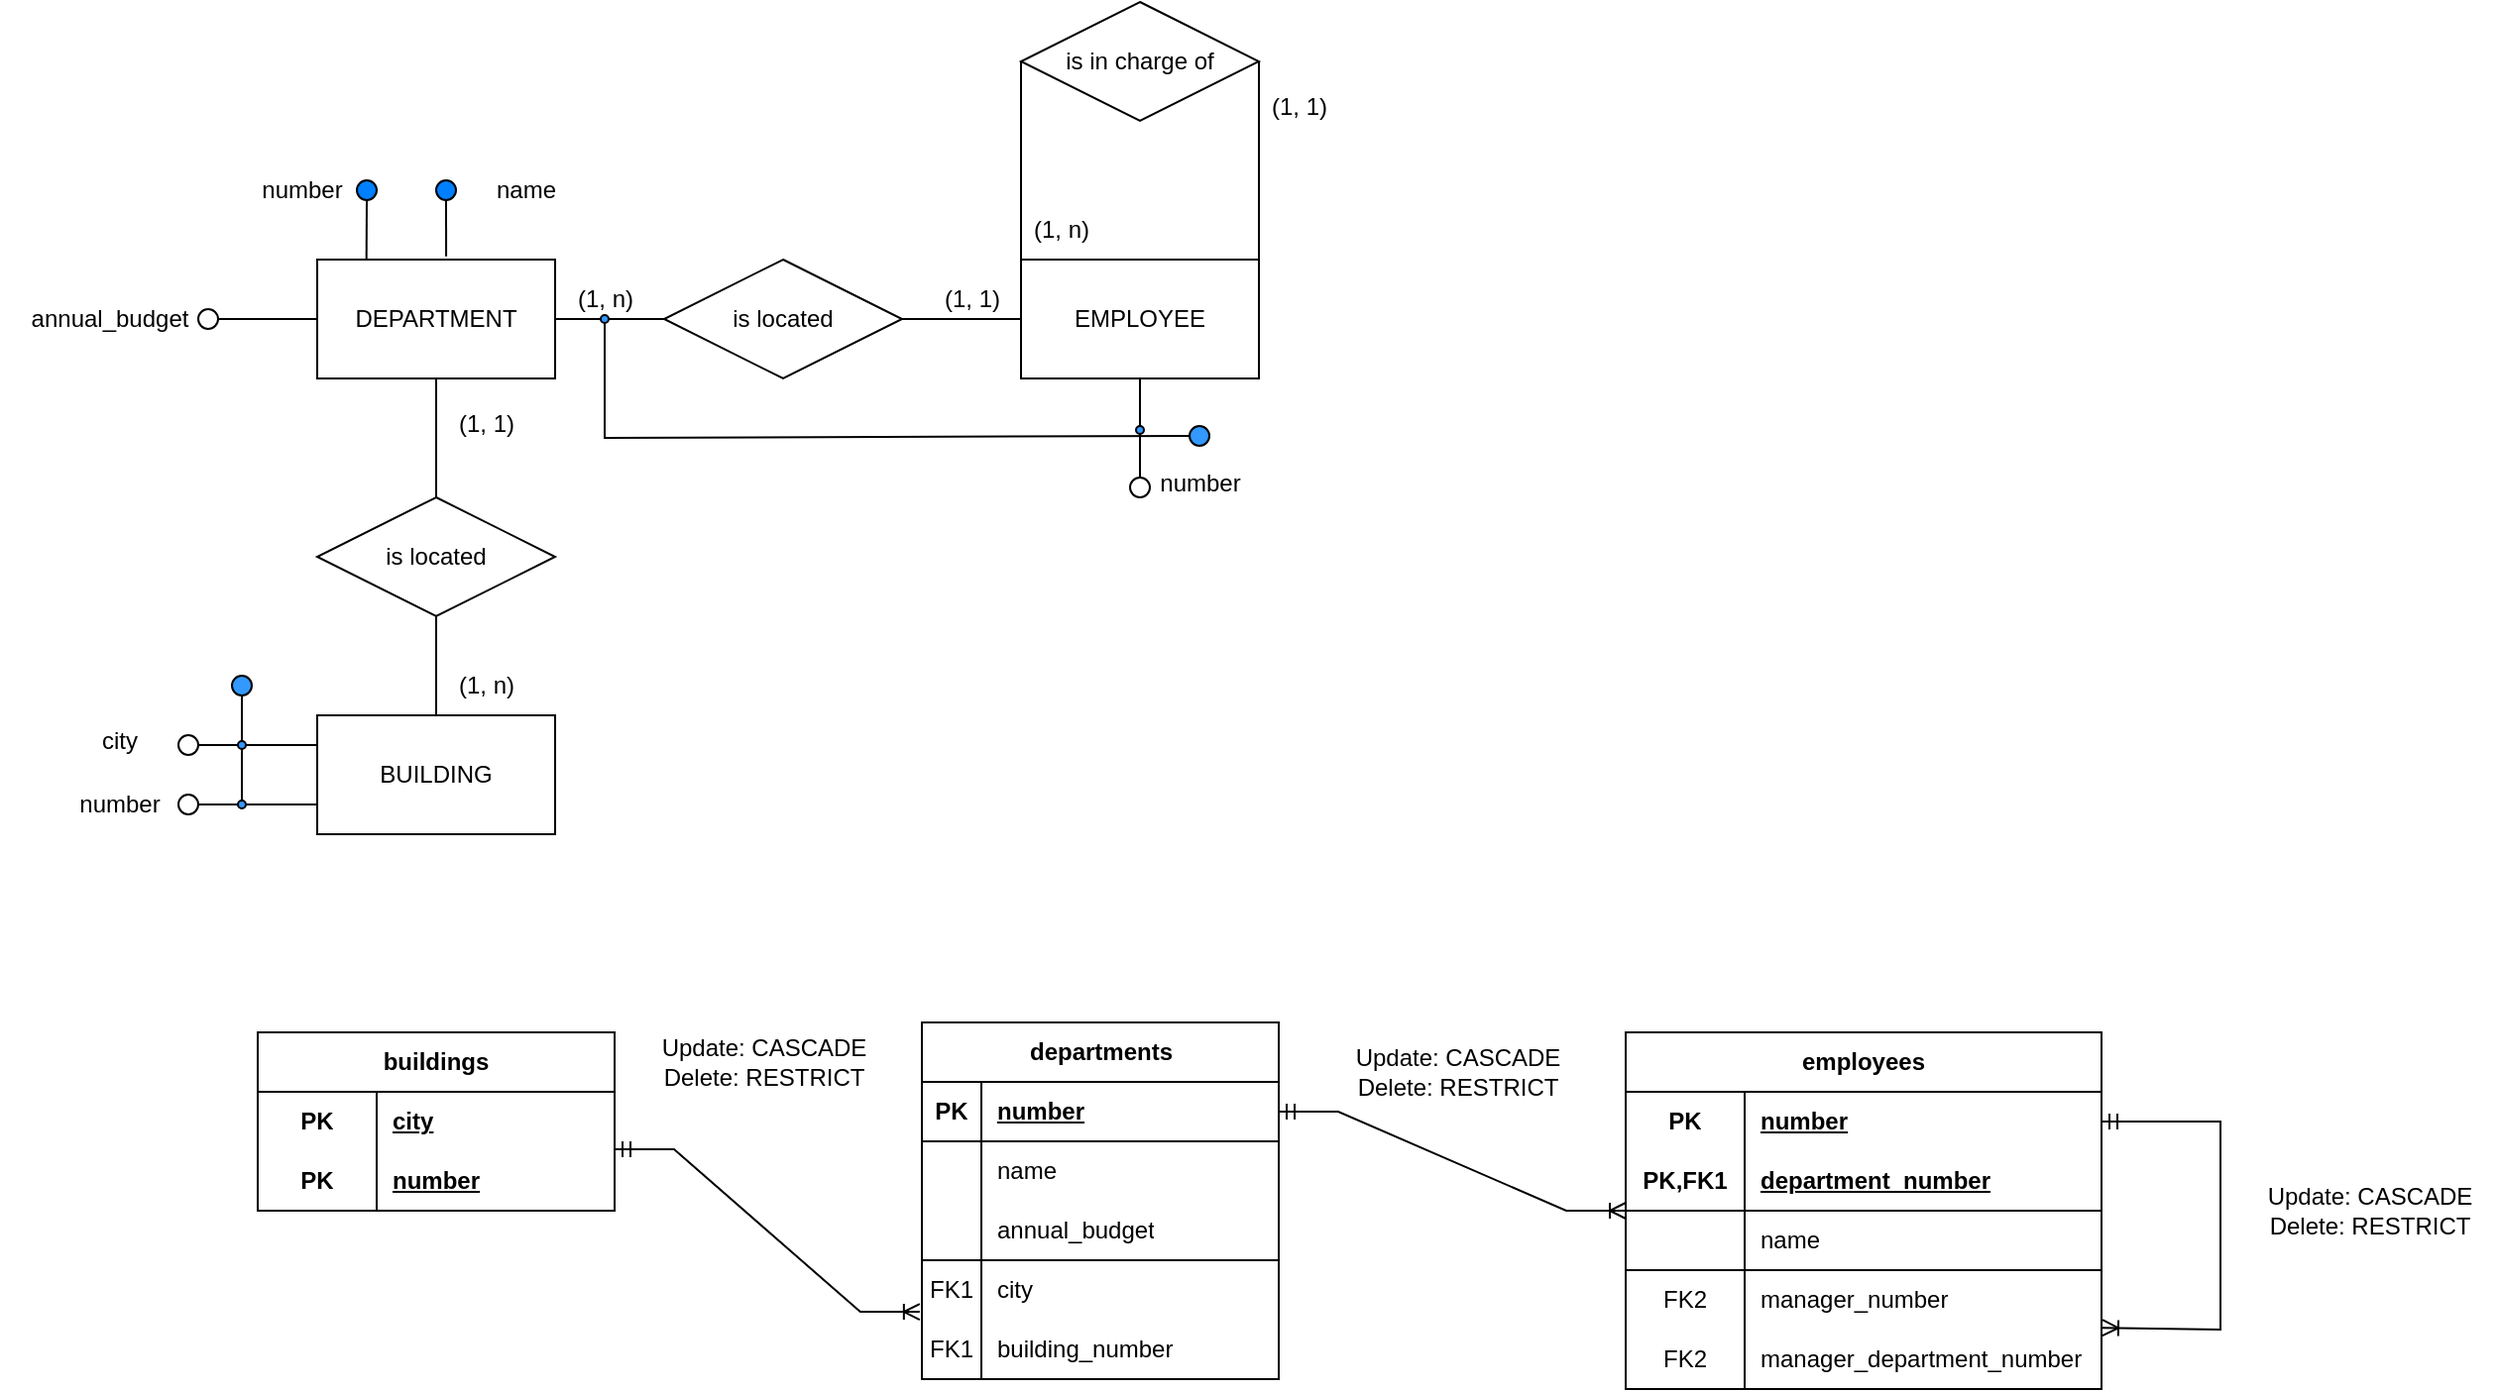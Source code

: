 <mxfile version="23.0.2" type="device">
  <diagram name="Page-1" id="KiEflrNIUHP1jOAimjbK">
    <mxGraphModel dx="874" dy="470" grid="1" gridSize="10" guides="1" tooltips="1" connect="1" arrows="1" fold="1" page="1" pageScale="1" pageWidth="850" pageHeight="1100" math="0" shadow="0">
      <root>
        <mxCell id="0" />
        <mxCell id="1" parent="0" />
        <mxCell id="9Q1KvEBM9Rpy-MWcSUMW-1" value="BUILDING" style="rounded=0;whiteSpace=wrap;html=1;" parent="1" vertex="1">
          <mxGeometry x="240" y="400" width="120" height="60" as="geometry" />
        </mxCell>
        <mxCell id="9Q1KvEBM9Rpy-MWcSUMW-2" value="" style="ellipse;whiteSpace=wrap;html=1;aspect=fixed;" parent="1" vertex="1">
          <mxGeometry x="170" y="410" width="10" height="10" as="geometry" />
        </mxCell>
        <mxCell id="9Q1KvEBM9Rpy-MWcSUMW-3" value="" style="ellipse;whiteSpace=wrap;html=1;aspect=fixed;" parent="1" vertex="1">
          <mxGeometry x="170" y="440" width="10" height="10" as="geometry" />
        </mxCell>
        <mxCell id="9Q1KvEBM9Rpy-MWcSUMW-4" value="" style="ellipse;whiteSpace=wrap;html=1;aspect=fixed;fillColor=#3399FF;" parent="1" vertex="1">
          <mxGeometry x="197" y="380" width="10" height="10" as="geometry" />
        </mxCell>
        <mxCell id="9Q1KvEBM9Rpy-MWcSUMW-5" value="" style="endArrow=none;html=1;rounded=0;entryX=0;entryY=0.25;entryDx=0;entryDy=0;exitX=1;exitY=0.5;exitDx=0;exitDy=0;" parent="1" source="9Q1KvEBM9Rpy-MWcSUMW-9" target="9Q1KvEBM9Rpy-MWcSUMW-1" edge="1">
          <mxGeometry width="50" height="50" relative="1" as="geometry">
            <mxPoint x="190" y="420" as="sourcePoint" />
            <mxPoint x="300" y="450" as="targetPoint" />
          </mxGeometry>
        </mxCell>
        <mxCell id="9Q1KvEBM9Rpy-MWcSUMW-9" value="" style="ellipse;whiteSpace=wrap;html=1;aspect=fixed;fontSize=11;fillColor=#3399FF;" parent="1" vertex="1">
          <mxGeometry x="200" y="413" width="4" height="4" as="geometry" />
        </mxCell>
        <mxCell id="9Q1KvEBM9Rpy-MWcSUMW-10" value="" style="endArrow=none;html=1;rounded=0;entryX=0;entryY=0.5;entryDx=0;entryDy=0;exitX=1;exitY=0.5;exitDx=0;exitDy=0;" parent="1" source="9Q1KvEBM9Rpy-MWcSUMW-2" target="9Q1KvEBM9Rpy-MWcSUMW-9" edge="1">
          <mxGeometry width="50" height="50" relative="1" as="geometry">
            <mxPoint x="177" y="420" as="sourcePoint" />
            <mxPoint x="213" y="420" as="targetPoint" />
          </mxGeometry>
        </mxCell>
        <mxCell id="9Q1KvEBM9Rpy-MWcSUMW-11" value="" style="ellipse;whiteSpace=wrap;html=1;aspect=fixed;fontSize=11;fillColor=#3399FF;" parent="1" vertex="1">
          <mxGeometry x="200" y="443" width="4" height="4" as="geometry" />
        </mxCell>
        <mxCell id="9Q1KvEBM9Rpy-MWcSUMW-12" value="" style="endArrow=none;html=1;rounded=0;entryX=0;entryY=0.75;entryDx=0;entryDy=0;exitX=1;exitY=0.5;exitDx=0;exitDy=0;" parent="1" source="9Q1KvEBM9Rpy-MWcSUMW-11" target="9Q1KvEBM9Rpy-MWcSUMW-1" edge="1">
          <mxGeometry width="50" height="50" relative="1" as="geometry">
            <mxPoint x="200" y="430" as="sourcePoint" />
            <mxPoint x="250" y="425" as="targetPoint" />
          </mxGeometry>
        </mxCell>
        <mxCell id="9Q1KvEBM9Rpy-MWcSUMW-13" value="" style="endArrow=none;html=1;rounded=0;entryX=0;entryY=0.5;entryDx=0;entryDy=0;exitX=1;exitY=0.5;exitDx=0;exitDy=0;" parent="1" source="9Q1KvEBM9Rpy-MWcSUMW-3" target="9Q1KvEBM9Rpy-MWcSUMW-11" edge="1">
          <mxGeometry width="50" height="50" relative="1" as="geometry">
            <mxPoint x="190" y="425" as="sourcePoint" />
            <mxPoint x="223" y="430" as="targetPoint" />
          </mxGeometry>
        </mxCell>
        <mxCell id="9Q1KvEBM9Rpy-MWcSUMW-14" value="" style="endArrow=none;html=1;rounded=0;exitX=0.5;exitY=0;exitDx=0;exitDy=0;entryX=0.5;entryY=1;entryDx=0;entryDy=0;" parent="1" source="9Q1KvEBM9Rpy-MWcSUMW-11" target="9Q1KvEBM9Rpy-MWcSUMW-9" edge="1">
          <mxGeometry width="50" height="50" relative="1" as="geometry">
            <mxPoint x="210" y="460" as="sourcePoint" />
            <mxPoint x="260" y="410" as="targetPoint" />
          </mxGeometry>
        </mxCell>
        <mxCell id="9Q1KvEBM9Rpy-MWcSUMW-15" value="" style="endArrow=none;html=1;rounded=0;exitX=0.5;exitY=0;exitDx=0;exitDy=0;entryX=0.5;entryY=1;entryDx=0;entryDy=0;" parent="1" source="9Q1KvEBM9Rpy-MWcSUMW-9" target="9Q1KvEBM9Rpy-MWcSUMW-4" edge="1">
          <mxGeometry width="50" height="50" relative="1" as="geometry">
            <mxPoint x="204" y="426" as="sourcePoint" />
            <mxPoint x="204" y="400" as="targetPoint" />
          </mxGeometry>
        </mxCell>
        <mxCell id="9Q1KvEBM9Rpy-MWcSUMW-16" value="is located" style="shape=rhombus;perimeter=rhombusPerimeter;whiteSpace=wrap;html=1;align=center;" parent="1" vertex="1">
          <mxGeometry x="240" y="290" width="120" height="60" as="geometry" />
        </mxCell>
        <mxCell id="9Q1KvEBM9Rpy-MWcSUMW-17" value="" style="endArrow=none;html=1;rounded=0;entryX=0.5;entryY=1;entryDx=0;entryDy=0;exitX=0.5;exitY=0;exitDx=0;exitDy=0;" parent="1" source="9Q1KvEBM9Rpy-MWcSUMW-1" target="9Q1KvEBM9Rpy-MWcSUMW-16" edge="1">
          <mxGeometry width="50" height="50" relative="1" as="geometry">
            <mxPoint x="150" y="430" as="sourcePoint" />
            <mxPoint x="200" y="380" as="targetPoint" />
          </mxGeometry>
        </mxCell>
        <mxCell id="9Q1KvEBM9Rpy-MWcSUMW-18" value="(1, n)" style="text;html=1;align=center;verticalAlign=middle;resizable=0;points=[];autosize=1;strokeColor=none;fillColor=none;" parent="1" vertex="1">
          <mxGeometry x="300" y="370" width="50" height="30" as="geometry" />
        </mxCell>
        <mxCell id="9Q1KvEBM9Rpy-MWcSUMW-19" value="city" style="text;html=1;align=center;verticalAlign=middle;resizable=0;points=[];autosize=1;strokeColor=none;fillColor=none;" parent="1" vertex="1">
          <mxGeometry x="120" y="398" width="40" height="30" as="geometry" />
        </mxCell>
        <mxCell id="9Q1KvEBM9Rpy-MWcSUMW-20" value="number" style="text;html=1;align=center;verticalAlign=middle;resizable=0;points=[];autosize=1;strokeColor=none;fillColor=none;" parent="1" vertex="1">
          <mxGeometry x="105" y="430" width="70" height="30" as="geometry" />
        </mxCell>
        <mxCell id="9Q1KvEBM9Rpy-MWcSUMW-21" value="DEPARTMENT" style="rounded=0;whiteSpace=wrap;html=1;" parent="1" vertex="1">
          <mxGeometry x="240" y="170" width="120" height="60" as="geometry" />
        </mxCell>
        <mxCell id="9Q1KvEBM9Rpy-MWcSUMW-22" value="" style="endArrow=none;html=1;rounded=0;exitX=0.5;exitY=0;exitDx=0;exitDy=0;entryX=0.5;entryY=1;entryDx=0;entryDy=0;" parent="1" source="9Q1KvEBM9Rpy-MWcSUMW-16" target="9Q1KvEBM9Rpy-MWcSUMW-21" edge="1">
          <mxGeometry width="50" height="50" relative="1" as="geometry">
            <mxPoint x="305" y="280" as="sourcePoint" />
            <mxPoint x="355" y="230" as="targetPoint" />
          </mxGeometry>
        </mxCell>
        <mxCell id="9Q1KvEBM9Rpy-MWcSUMW-23" value="(1, 1)" style="text;html=1;align=center;verticalAlign=middle;resizable=0;points=[];autosize=1;strokeColor=none;fillColor=none;" parent="1" vertex="1">
          <mxGeometry x="300" y="238" width="50" height="30" as="geometry" />
        </mxCell>
        <mxCell id="9Q1KvEBM9Rpy-MWcSUMW-24" value="" style="endArrow=none;html=1;rounded=0;entryX=0;entryY=0.5;entryDx=0;entryDy=0;exitX=1;exitY=0.5;exitDx=0;exitDy=0;" parent="1" source="9Q1KvEBM9Rpy-MWcSUMW-25" target="9Q1KvEBM9Rpy-MWcSUMW-21" edge="1">
          <mxGeometry width="50" height="50" relative="1" as="geometry">
            <mxPoint x="195" y="200" as="sourcePoint" />
            <mxPoint x="355" y="210" as="targetPoint" />
          </mxGeometry>
        </mxCell>
        <mxCell id="9Q1KvEBM9Rpy-MWcSUMW-25" value="" style="ellipse;whiteSpace=wrap;html=1;aspect=fixed;" parent="1" vertex="1">
          <mxGeometry x="180" y="195" width="10" height="10" as="geometry" />
        </mxCell>
        <mxCell id="9Q1KvEBM9Rpy-MWcSUMW-26" value="annual_budget" style="text;html=1;align=center;verticalAlign=middle;resizable=0;points=[];autosize=1;strokeColor=none;fillColor=none;" parent="1" vertex="1">
          <mxGeometry x="80" y="185" width="110" height="30" as="geometry" />
        </mxCell>
        <mxCell id="9Q1KvEBM9Rpy-MWcSUMW-27" value="" style="endArrow=none;html=1;rounded=0;entryX=0.207;entryY=-0.001;entryDx=0;entryDy=0;exitX=0.5;exitY=1;exitDx=0;exitDy=0;entryPerimeter=0;" parent="1" source="9Q1KvEBM9Rpy-MWcSUMW-28" target="9Q1KvEBM9Rpy-MWcSUMW-21" edge="1">
          <mxGeometry width="50" height="50" relative="1" as="geometry">
            <mxPoint x="275" y="135" as="sourcePoint" />
            <mxPoint x="320" y="135" as="targetPoint" />
          </mxGeometry>
        </mxCell>
        <mxCell id="9Q1KvEBM9Rpy-MWcSUMW-28" value="" style="ellipse;whiteSpace=wrap;html=1;aspect=fixed;fillColor=#007FFF;" parent="1" vertex="1">
          <mxGeometry x="260" y="130" width="10" height="10" as="geometry" />
        </mxCell>
        <mxCell id="9Q1KvEBM9Rpy-MWcSUMW-29" value="number" style="text;html=1;align=center;verticalAlign=middle;resizable=0;points=[];autosize=1;strokeColor=none;fillColor=none;" parent="1" vertex="1">
          <mxGeometry x="197" y="120" width="70" height="30" as="geometry" />
        </mxCell>
        <mxCell id="9Q1KvEBM9Rpy-MWcSUMW-30" value="" style="endArrow=none;html=1;rounded=0;entryX=0.542;entryY=-0.028;entryDx=0;entryDy=0;exitX=0.5;exitY=1;exitDx=0;exitDy=0;entryPerimeter=0;" parent="1" source="9Q1KvEBM9Rpy-MWcSUMW-31" target="9Q1KvEBM9Rpy-MWcSUMW-21" edge="1">
          <mxGeometry width="50" height="50" relative="1" as="geometry">
            <mxPoint x="338" y="135" as="sourcePoint" />
            <mxPoint x="328" y="170" as="targetPoint" />
          </mxGeometry>
        </mxCell>
        <mxCell id="9Q1KvEBM9Rpy-MWcSUMW-31" value="" style="ellipse;whiteSpace=wrap;html=1;aspect=fixed;fillColor=#007FFF;" parent="1" vertex="1">
          <mxGeometry x="300" y="130" width="10" height="10" as="geometry" />
        </mxCell>
        <mxCell id="9Q1KvEBM9Rpy-MWcSUMW-32" value="name" style="text;html=1;align=center;verticalAlign=middle;resizable=0;points=[];autosize=1;strokeColor=none;fillColor=none;" parent="1" vertex="1">
          <mxGeometry x="315" y="120" width="60" height="30" as="geometry" />
        </mxCell>
        <mxCell id="9Q1KvEBM9Rpy-MWcSUMW-33" value="" style="endArrow=none;html=1;rounded=0;exitX=1;exitY=0.5;exitDx=0;exitDy=0;entryX=0;entryY=0.5;entryDx=0;entryDy=0;" parent="1" source="9Q1KvEBM9Rpy-MWcSUMW-21" target="9Q1KvEBM9Rpy-MWcSUMW-34" edge="1">
          <mxGeometry width="50" height="50" relative="1" as="geometry">
            <mxPoint x="365" y="250" as="sourcePoint" />
            <mxPoint x="415" y="200" as="targetPoint" />
          </mxGeometry>
        </mxCell>
        <mxCell id="9Q1KvEBM9Rpy-MWcSUMW-34" value="is located" style="shape=rhombus;perimeter=rhombusPerimeter;whiteSpace=wrap;html=1;align=center;" parent="1" vertex="1">
          <mxGeometry x="415" y="170" width="120" height="60" as="geometry" />
        </mxCell>
        <mxCell id="9Q1KvEBM9Rpy-MWcSUMW-35" value="" style="endArrow=none;html=1;rounded=0;exitX=1;exitY=0.5;exitDx=0;exitDy=0;entryX=0;entryY=0.5;entryDx=0;entryDy=0;" parent="1" source="9Q1KvEBM9Rpy-MWcSUMW-34" target="9Q1KvEBM9Rpy-MWcSUMW-36" edge="1">
          <mxGeometry width="50" height="50" relative="1" as="geometry">
            <mxPoint x="555" y="199.86" as="sourcePoint" />
            <mxPoint x="610" y="199.86" as="targetPoint" />
          </mxGeometry>
        </mxCell>
        <mxCell id="9Q1KvEBM9Rpy-MWcSUMW-36" value="EMPLOYEE" style="rounded=0;whiteSpace=wrap;html=1;" parent="1" vertex="1">
          <mxGeometry x="595" y="170" width="120" height="60" as="geometry" />
        </mxCell>
        <mxCell id="9Q1KvEBM9Rpy-MWcSUMW-37" value="(1, 1)" style="text;html=1;align=center;verticalAlign=middle;resizable=0;points=[];autosize=1;strokeColor=none;fillColor=none;" parent="1" vertex="1">
          <mxGeometry x="545" y="175" width="50" height="30" as="geometry" />
        </mxCell>
        <mxCell id="9Q1KvEBM9Rpy-MWcSUMW-38" value="(1, n)" style="text;html=1;align=center;verticalAlign=middle;resizable=0;points=[];autosize=1;strokeColor=none;fillColor=none;" parent="1" vertex="1">
          <mxGeometry x="360" y="175" width="50" height="30" as="geometry" />
        </mxCell>
        <mxCell id="9Q1KvEBM9Rpy-MWcSUMW-39" value="" style="endArrow=none;html=1;rounded=0;entryX=0.5;entryY=1;entryDx=0;entryDy=0;exitX=0.5;exitY=0;exitDx=0;exitDy=0;" parent="1" source="9Q1KvEBM9Rpy-MWcSUMW-45" target="9Q1KvEBM9Rpy-MWcSUMW-36" edge="1">
          <mxGeometry width="50" height="50" relative="1" as="geometry">
            <mxPoint x="655" y="270" as="sourcePoint" />
            <mxPoint x="570" y="220" as="targetPoint" />
          </mxGeometry>
        </mxCell>
        <mxCell id="9Q1KvEBM9Rpy-MWcSUMW-41" value="" style="ellipse;whiteSpace=wrap;html=1;aspect=fixed;" parent="1" vertex="1">
          <mxGeometry x="650" y="280" width="10" height="10" as="geometry" />
        </mxCell>
        <mxCell id="9Q1KvEBM9Rpy-MWcSUMW-42" value="number" style="text;html=1;align=center;verticalAlign=middle;resizable=0;points=[];autosize=1;strokeColor=none;fillColor=none;" parent="1" vertex="1">
          <mxGeometry x="650" y="268" width="70" height="30" as="geometry" />
        </mxCell>
        <mxCell id="9Q1KvEBM9Rpy-MWcSUMW-44" value="" style="ellipse;whiteSpace=wrap;html=1;aspect=fixed;fillColor=#3399FF;" parent="1" vertex="1">
          <mxGeometry x="680" y="254" width="10" height="10" as="geometry" />
        </mxCell>
        <mxCell id="9Q1KvEBM9Rpy-MWcSUMW-46" value="" style="endArrow=none;html=1;rounded=0;entryX=0.5;entryY=1;entryDx=0;entryDy=0;exitX=0.5;exitY=0;exitDx=0;exitDy=0;" parent="1" source="9Q1KvEBM9Rpy-MWcSUMW-41" target="9Q1KvEBM9Rpy-MWcSUMW-45" edge="1">
          <mxGeometry width="50" height="50" relative="1" as="geometry">
            <mxPoint x="655" y="280" as="sourcePoint" />
            <mxPoint x="655" y="230" as="targetPoint" />
          </mxGeometry>
        </mxCell>
        <mxCell id="9Q1KvEBM9Rpy-MWcSUMW-45" value="" style="ellipse;whiteSpace=wrap;html=1;aspect=fixed;fontSize=11;fillColor=#3399FF;" parent="1" vertex="1">
          <mxGeometry x="653" y="254" width="4" height="4" as="geometry" />
        </mxCell>
        <mxCell id="9Q1KvEBM9Rpy-MWcSUMW-47" value="" style="ellipse;whiteSpace=wrap;html=1;aspect=fixed;fontSize=11;fillColor=#3399FF;" parent="1" vertex="1">
          <mxGeometry x="383" y="198" width="4" height="4" as="geometry" />
        </mxCell>
        <mxCell id="9Q1KvEBM9Rpy-MWcSUMW-48" value="" style="endArrow=none;html=1;rounded=0;exitX=0.5;exitY=1;exitDx=0;exitDy=0;entryX=0;entryY=0.5;entryDx=0;entryDy=0;" parent="1" source="9Q1KvEBM9Rpy-MWcSUMW-47" target="9Q1KvEBM9Rpy-MWcSUMW-44" edge="1">
          <mxGeometry width="50" height="50" relative="1" as="geometry">
            <mxPoint x="430" y="260" as="sourcePoint" />
            <mxPoint x="560" y="270" as="targetPoint" />
            <Array as="points">
              <mxPoint x="385" y="260" />
            </Array>
          </mxGeometry>
        </mxCell>
        <mxCell id="QPjMT-DMrlc8O0YcPUTA-1" value="is in charge of" style="shape=rhombus;perimeter=rhombusPerimeter;whiteSpace=wrap;html=1;align=center;" parent="1" vertex="1">
          <mxGeometry x="595" y="40" width="120" height="60" as="geometry" />
        </mxCell>
        <mxCell id="QPjMT-DMrlc8O0YcPUTA-2" value="" style="endArrow=none;html=1;rounded=0;entryX=0;entryY=0.5;entryDx=0;entryDy=0;exitX=0;exitY=0;exitDx=0;exitDy=0;" parent="1" source="9Q1KvEBM9Rpy-MWcSUMW-36" target="QPjMT-DMrlc8O0YcPUTA-1" edge="1">
          <mxGeometry width="50" height="50" relative="1" as="geometry">
            <mxPoint x="420" y="240" as="sourcePoint" />
            <mxPoint x="470" y="190" as="targetPoint" />
            <Array as="points" />
          </mxGeometry>
        </mxCell>
        <mxCell id="QPjMT-DMrlc8O0YcPUTA-3" value="" style="endArrow=none;html=1;rounded=0;entryX=1;entryY=0.5;entryDx=0;entryDy=0;exitX=1;exitY=0;exitDx=0;exitDy=0;" parent="1" source="9Q1KvEBM9Rpy-MWcSUMW-36" target="QPjMT-DMrlc8O0YcPUTA-1" edge="1">
          <mxGeometry width="50" height="50" relative="1" as="geometry">
            <mxPoint x="420" y="240" as="sourcePoint" />
            <mxPoint x="470" y="190" as="targetPoint" />
            <Array as="points" />
          </mxGeometry>
        </mxCell>
        <mxCell id="QPjMT-DMrlc8O0YcPUTA-4" value="&lt;div&gt;(1, n)&lt;/div&gt;" style="text;html=1;align=center;verticalAlign=middle;resizable=0;points=[];autosize=1;strokeColor=none;fillColor=none;" parent="1" vertex="1">
          <mxGeometry x="590" y="140" width="50" height="30" as="geometry" />
        </mxCell>
        <mxCell id="QPjMT-DMrlc8O0YcPUTA-6" value="(1, 1)" style="text;html=1;align=center;verticalAlign=middle;resizable=0;points=[];autosize=1;strokeColor=none;fillColor=none;" parent="1" vertex="1">
          <mxGeometry x="710" y="78" width="50" height="30" as="geometry" />
        </mxCell>
        <mxCell id="56fMYflNmA0iUjj3vH-t-1" value="buildings" style="shape=table;startSize=30;container=1;collapsible=1;childLayout=tableLayout;fixedRows=1;rowLines=0;fontStyle=1;align=center;resizeLast=1;html=1;whiteSpace=wrap;" vertex="1" parent="1">
          <mxGeometry x="210" y="560" width="180" height="90" as="geometry" />
        </mxCell>
        <mxCell id="56fMYflNmA0iUjj3vH-t-2" value="" style="shape=tableRow;horizontal=0;startSize=0;swimlaneHead=0;swimlaneBody=0;fillColor=none;collapsible=0;dropTarget=0;points=[[0,0.5],[1,0.5]];portConstraint=eastwest;top=0;left=0;right=0;bottom=0;html=1;" vertex="1" parent="56fMYflNmA0iUjj3vH-t-1">
          <mxGeometry y="30" width="180" height="30" as="geometry" />
        </mxCell>
        <mxCell id="56fMYflNmA0iUjj3vH-t-3" value="PK" style="shape=partialRectangle;connectable=0;fillColor=none;top=0;left=0;bottom=0;right=0;fontStyle=1;overflow=hidden;html=1;whiteSpace=wrap;" vertex="1" parent="56fMYflNmA0iUjj3vH-t-2">
          <mxGeometry width="60" height="30" as="geometry">
            <mxRectangle width="60" height="30" as="alternateBounds" />
          </mxGeometry>
        </mxCell>
        <mxCell id="56fMYflNmA0iUjj3vH-t-4" value="city" style="shape=partialRectangle;connectable=0;fillColor=none;top=0;left=0;bottom=0;right=0;align=left;spacingLeft=6;fontStyle=5;overflow=hidden;html=1;whiteSpace=wrap;" vertex="1" parent="56fMYflNmA0iUjj3vH-t-2">
          <mxGeometry x="60" width="120" height="30" as="geometry">
            <mxRectangle width="120" height="30" as="alternateBounds" />
          </mxGeometry>
        </mxCell>
        <mxCell id="56fMYflNmA0iUjj3vH-t-5" value="" style="shape=tableRow;horizontal=0;startSize=0;swimlaneHead=0;swimlaneBody=0;fillColor=none;collapsible=0;dropTarget=0;points=[[0,0.5],[1,0.5]];portConstraint=eastwest;top=0;left=0;right=0;bottom=1;html=1;" vertex="1" parent="56fMYflNmA0iUjj3vH-t-1">
          <mxGeometry y="60" width="180" height="30" as="geometry" />
        </mxCell>
        <mxCell id="56fMYflNmA0iUjj3vH-t-6" value="PK" style="shape=partialRectangle;connectable=0;fillColor=none;top=0;left=0;bottom=0;right=0;fontStyle=1;overflow=hidden;html=1;whiteSpace=wrap;" vertex="1" parent="56fMYflNmA0iUjj3vH-t-5">
          <mxGeometry width="60" height="30" as="geometry">
            <mxRectangle width="60" height="30" as="alternateBounds" />
          </mxGeometry>
        </mxCell>
        <mxCell id="56fMYflNmA0iUjj3vH-t-7" value="number" style="shape=partialRectangle;connectable=0;fillColor=none;top=0;left=0;bottom=0;right=0;align=left;spacingLeft=6;fontStyle=5;overflow=hidden;html=1;whiteSpace=wrap;" vertex="1" parent="56fMYflNmA0iUjj3vH-t-5">
          <mxGeometry x="60" width="120" height="30" as="geometry">
            <mxRectangle width="120" height="30" as="alternateBounds" />
          </mxGeometry>
        </mxCell>
        <mxCell id="56fMYflNmA0iUjj3vH-t-14" value="departments" style="shape=table;startSize=30;container=1;collapsible=1;childLayout=tableLayout;fixedRows=1;rowLines=0;fontStyle=1;align=center;resizeLast=1;html=1;" vertex="1" parent="1">
          <mxGeometry x="545" y="555" width="180" height="180" as="geometry" />
        </mxCell>
        <mxCell id="56fMYflNmA0iUjj3vH-t-15" value="" style="shape=tableRow;horizontal=0;startSize=0;swimlaneHead=0;swimlaneBody=0;fillColor=none;collapsible=0;dropTarget=0;points=[[0,0.5],[1,0.5]];portConstraint=eastwest;top=0;left=0;right=0;bottom=1;" vertex="1" parent="56fMYflNmA0iUjj3vH-t-14">
          <mxGeometry y="30" width="180" height="30" as="geometry" />
        </mxCell>
        <mxCell id="56fMYflNmA0iUjj3vH-t-16" value="PK" style="shape=partialRectangle;connectable=0;fillColor=none;top=0;left=0;bottom=0;right=0;fontStyle=1;overflow=hidden;whiteSpace=wrap;html=1;" vertex="1" parent="56fMYflNmA0iUjj3vH-t-15">
          <mxGeometry width="30" height="30" as="geometry">
            <mxRectangle width="30" height="30" as="alternateBounds" />
          </mxGeometry>
        </mxCell>
        <mxCell id="56fMYflNmA0iUjj3vH-t-17" value="number" style="shape=partialRectangle;connectable=0;fillColor=none;top=0;left=0;bottom=0;right=0;align=left;spacingLeft=6;fontStyle=5;overflow=hidden;whiteSpace=wrap;html=1;" vertex="1" parent="56fMYflNmA0iUjj3vH-t-15">
          <mxGeometry x="30" width="150" height="30" as="geometry">
            <mxRectangle width="150" height="30" as="alternateBounds" />
          </mxGeometry>
        </mxCell>
        <mxCell id="56fMYflNmA0iUjj3vH-t-18" value="" style="shape=tableRow;horizontal=0;startSize=0;swimlaneHead=0;swimlaneBody=0;fillColor=none;collapsible=0;dropTarget=0;points=[[0,0.5],[1,0.5]];portConstraint=eastwest;top=0;left=0;right=0;bottom=0;" vertex="1" parent="56fMYflNmA0iUjj3vH-t-14">
          <mxGeometry y="60" width="180" height="30" as="geometry" />
        </mxCell>
        <mxCell id="56fMYflNmA0iUjj3vH-t-19" value="" style="shape=partialRectangle;connectable=0;fillColor=none;top=0;left=0;bottom=0;right=0;editable=1;overflow=hidden;whiteSpace=wrap;html=1;" vertex="1" parent="56fMYflNmA0iUjj3vH-t-18">
          <mxGeometry width="30" height="30" as="geometry">
            <mxRectangle width="30" height="30" as="alternateBounds" />
          </mxGeometry>
        </mxCell>
        <mxCell id="56fMYflNmA0iUjj3vH-t-20" value="name" style="shape=partialRectangle;connectable=0;fillColor=none;top=0;left=0;bottom=0;right=0;align=left;spacingLeft=6;overflow=hidden;whiteSpace=wrap;html=1;" vertex="1" parent="56fMYflNmA0iUjj3vH-t-18">
          <mxGeometry x="30" width="150" height="30" as="geometry">
            <mxRectangle width="150" height="30" as="alternateBounds" />
          </mxGeometry>
        </mxCell>
        <mxCell id="56fMYflNmA0iUjj3vH-t-21" value="" style="shape=tableRow;horizontal=0;startSize=0;swimlaneHead=0;swimlaneBody=0;fillColor=none;collapsible=0;dropTarget=0;points=[[0,0.5],[1,0.5]];portConstraint=eastwest;top=0;left=0;right=0;bottom=0;" vertex="1" parent="56fMYflNmA0iUjj3vH-t-14">
          <mxGeometry y="90" width="180" height="30" as="geometry" />
        </mxCell>
        <mxCell id="56fMYflNmA0iUjj3vH-t-22" value="" style="shape=partialRectangle;connectable=0;fillColor=none;top=0;left=0;bottom=0;right=0;editable=1;overflow=hidden;whiteSpace=wrap;html=1;" vertex="1" parent="56fMYflNmA0iUjj3vH-t-21">
          <mxGeometry width="30" height="30" as="geometry">
            <mxRectangle width="30" height="30" as="alternateBounds" />
          </mxGeometry>
        </mxCell>
        <mxCell id="56fMYflNmA0iUjj3vH-t-23" value="annual_budget" style="shape=partialRectangle;connectable=0;fillColor=none;top=0;left=0;bottom=0;right=0;align=left;spacingLeft=6;overflow=hidden;whiteSpace=wrap;html=1;" vertex="1" parent="56fMYflNmA0iUjj3vH-t-21">
          <mxGeometry x="30" width="150" height="30" as="geometry">
            <mxRectangle width="150" height="30" as="alternateBounds" />
          </mxGeometry>
        </mxCell>
        <mxCell id="56fMYflNmA0iUjj3vH-t-24" value="" style="shape=tableRow;horizontal=0;startSize=0;swimlaneHead=0;swimlaneBody=0;fillColor=none;collapsible=0;dropTarget=0;points=[[0,0.5],[1,0.5]];portConstraint=eastwest;top=1;left=0;right=0;bottom=0;" vertex="1" parent="56fMYflNmA0iUjj3vH-t-14">
          <mxGeometry y="120" width="180" height="30" as="geometry" />
        </mxCell>
        <mxCell id="56fMYflNmA0iUjj3vH-t-25" value="FK1" style="shape=partialRectangle;connectable=0;fillColor=none;top=0;left=0;bottom=0;right=0;editable=1;overflow=hidden;whiteSpace=wrap;html=1;" vertex="1" parent="56fMYflNmA0iUjj3vH-t-24">
          <mxGeometry width="30" height="30" as="geometry">
            <mxRectangle width="30" height="30" as="alternateBounds" />
          </mxGeometry>
        </mxCell>
        <mxCell id="56fMYflNmA0iUjj3vH-t-26" value="city" style="shape=partialRectangle;connectable=0;fillColor=none;top=0;left=0;bottom=0;right=0;align=left;spacingLeft=6;overflow=hidden;whiteSpace=wrap;html=1;" vertex="1" parent="56fMYflNmA0iUjj3vH-t-24">
          <mxGeometry x="30" width="150" height="30" as="geometry">
            <mxRectangle width="150" height="30" as="alternateBounds" />
          </mxGeometry>
        </mxCell>
        <mxCell id="56fMYflNmA0iUjj3vH-t-27" style="shape=tableRow;horizontal=0;startSize=0;swimlaneHead=0;swimlaneBody=0;fillColor=none;collapsible=0;dropTarget=0;points=[[0,0.5],[1,0.5]];portConstraint=eastwest;top=0;left=0;right=0;bottom=0;" vertex="1" parent="56fMYflNmA0iUjj3vH-t-14">
          <mxGeometry y="150" width="180" height="30" as="geometry" />
        </mxCell>
        <mxCell id="56fMYflNmA0iUjj3vH-t-28" value="FK1" style="shape=partialRectangle;connectable=0;fillColor=none;top=0;left=0;bottom=0;right=0;editable=1;overflow=hidden;whiteSpace=wrap;html=1;" vertex="1" parent="56fMYflNmA0iUjj3vH-t-27">
          <mxGeometry width="30" height="30" as="geometry">
            <mxRectangle width="30" height="30" as="alternateBounds" />
          </mxGeometry>
        </mxCell>
        <mxCell id="56fMYflNmA0iUjj3vH-t-29" value="building_number" style="shape=partialRectangle;connectable=0;fillColor=none;top=0;left=0;bottom=0;right=0;align=left;spacingLeft=6;overflow=hidden;whiteSpace=wrap;html=1;" vertex="1" parent="56fMYflNmA0iUjj3vH-t-27">
          <mxGeometry x="30" width="150" height="30" as="geometry">
            <mxRectangle width="150" height="30" as="alternateBounds" />
          </mxGeometry>
        </mxCell>
        <mxCell id="56fMYflNmA0iUjj3vH-t-30" value="" style="edgeStyle=entityRelationEdgeStyle;fontSize=12;html=1;endArrow=ERoneToMany;startArrow=ERmandOne;rounded=0;exitX=1;exitY=-0.033;exitDx=0;exitDy=0;exitPerimeter=0;entryX=-0.006;entryY=-0.133;entryDx=0;entryDy=0;entryPerimeter=0;" edge="1" parent="1" source="56fMYflNmA0iUjj3vH-t-5" target="56fMYflNmA0iUjj3vH-t-27">
          <mxGeometry width="100" height="100" relative="1" as="geometry">
            <mxPoint x="400" y="770" as="sourcePoint" />
            <mxPoint x="500" y="670" as="targetPoint" />
          </mxGeometry>
        </mxCell>
        <mxCell id="56fMYflNmA0iUjj3vH-t-63" value="employees" style="shape=table;startSize=30;container=1;collapsible=1;childLayout=tableLayout;fixedRows=1;rowLines=0;fontStyle=1;align=center;resizeLast=1;html=1;whiteSpace=wrap;" vertex="1" parent="1">
          <mxGeometry x="900" y="560" width="240" height="180" as="geometry" />
        </mxCell>
        <mxCell id="56fMYflNmA0iUjj3vH-t-64" value="" style="shape=tableRow;horizontal=0;startSize=0;swimlaneHead=0;swimlaneBody=0;fillColor=none;collapsible=0;dropTarget=0;points=[[0,0.5],[1,0.5]];portConstraint=eastwest;top=0;left=0;right=0;bottom=0;html=1;" vertex="1" parent="56fMYflNmA0iUjj3vH-t-63">
          <mxGeometry y="30" width="240" height="30" as="geometry" />
        </mxCell>
        <mxCell id="56fMYflNmA0iUjj3vH-t-65" value="PK" style="shape=partialRectangle;connectable=0;fillColor=none;top=0;left=0;bottom=0;right=0;fontStyle=1;overflow=hidden;html=1;whiteSpace=wrap;" vertex="1" parent="56fMYflNmA0iUjj3vH-t-64">
          <mxGeometry width="60" height="30" as="geometry">
            <mxRectangle width="60" height="30" as="alternateBounds" />
          </mxGeometry>
        </mxCell>
        <mxCell id="56fMYflNmA0iUjj3vH-t-66" value="number" style="shape=partialRectangle;connectable=0;fillColor=none;top=0;left=0;bottom=0;right=0;align=left;spacingLeft=6;fontStyle=5;overflow=hidden;html=1;whiteSpace=wrap;" vertex="1" parent="56fMYflNmA0iUjj3vH-t-64">
          <mxGeometry x="60" width="180" height="30" as="geometry">
            <mxRectangle width="180" height="30" as="alternateBounds" />
          </mxGeometry>
        </mxCell>
        <mxCell id="56fMYflNmA0iUjj3vH-t-67" value="" style="shape=tableRow;horizontal=0;startSize=0;swimlaneHead=0;swimlaneBody=0;fillColor=none;collapsible=0;dropTarget=0;points=[[0,0.5],[1,0.5]];portConstraint=eastwest;top=0;left=0;right=0;bottom=1;html=1;" vertex="1" parent="56fMYflNmA0iUjj3vH-t-63">
          <mxGeometry y="60" width="240" height="30" as="geometry" />
        </mxCell>
        <mxCell id="56fMYflNmA0iUjj3vH-t-68" value="PK,FK1" style="shape=partialRectangle;connectable=0;fillColor=none;top=0;left=0;bottom=0;right=0;fontStyle=1;overflow=hidden;html=1;whiteSpace=wrap;" vertex="1" parent="56fMYflNmA0iUjj3vH-t-67">
          <mxGeometry width="60" height="30" as="geometry">
            <mxRectangle width="60" height="30" as="alternateBounds" />
          </mxGeometry>
        </mxCell>
        <mxCell id="56fMYflNmA0iUjj3vH-t-69" value="department_number" style="shape=partialRectangle;connectable=0;fillColor=none;top=0;left=0;bottom=0;right=0;align=left;spacingLeft=6;fontStyle=5;overflow=hidden;html=1;whiteSpace=wrap;" vertex="1" parent="56fMYflNmA0iUjj3vH-t-67">
          <mxGeometry x="60" width="180" height="30" as="geometry">
            <mxRectangle width="180" height="30" as="alternateBounds" />
          </mxGeometry>
        </mxCell>
        <mxCell id="56fMYflNmA0iUjj3vH-t-70" value="" style="shape=tableRow;horizontal=0;startSize=0;swimlaneHead=0;swimlaneBody=0;fillColor=none;collapsible=0;dropTarget=0;points=[[0,0.5],[1,0.5]];portConstraint=eastwest;top=0;left=0;right=0;bottom=0;html=1;" vertex="1" parent="56fMYflNmA0iUjj3vH-t-63">
          <mxGeometry y="90" width="240" height="30" as="geometry" />
        </mxCell>
        <mxCell id="56fMYflNmA0iUjj3vH-t-71" value="" style="shape=partialRectangle;connectable=0;fillColor=none;top=0;left=0;bottom=0;right=0;editable=1;overflow=hidden;html=1;whiteSpace=wrap;" vertex="1" parent="56fMYflNmA0iUjj3vH-t-70">
          <mxGeometry width="60" height="30" as="geometry">
            <mxRectangle width="60" height="30" as="alternateBounds" />
          </mxGeometry>
        </mxCell>
        <mxCell id="56fMYflNmA0iUjj3vH-t-72" value="name" style="shape=partialRectangle;connectable=0;fillColor=none;top=0;left=0;bottom=0;right=0;align=left;spacingLeft=6;overflow=hidden;html=1;whiteSpace=wrap;" vertex="1" parent="56fMYflNmA0iUjj3vH-t-70">
          <mxGeometry x="60" width="180" height="30" as="geometry">
            <mxRectangle width="180" height="30" as="alternateBounds" />
          </mxGeometry>
        </mxCell>
        <mxCell id="56fMYflNmA0iUjj3vH-t-78" style="shape=tableRow;horizontal=0;startSize=0;swimlaneHead=0;swimlaneBody=0;fillColor=none;collapsible=0;dropTarget=0;points=[[0,0.5],[1,0.5]];portConstraint=eastwest;top=0;left=0;right=0;bottom=0;html=1;" vertex="1" parent="56fMYflNmA0iUjj3vH-t-63">
          <mxGeometry y="120" width="240" height="30" as="geometry" />
        </mxCell>
        <mxCell id="56fMYflNmA0iUjj3vH-t-79" value="FK2" style="shape=partialRectangle;connectable=0;fillColor=none;top=1;left=0;bottom=0;right=0;editable=1;overflow=hidden;html=1;whiteSpace=wrap;" vertex="1" parent="56fMYflNmA0iUjj3vH-t-78">
          <mxGeometry width="60" height="30" as="geometry">
            <mxRectangle width="60" height="30" as="alternateBounds" />
          </mxGeometry>
        </mxCell>
        <mxCell id="56fMYflNmA0iUjj3vH-t-80" value="manager_number" style="shape=partialRectangle;connectable=0;fillColor=none;top=1;left=0;bottom=0;right=0;align=left;spacingLeft=6;overflow=hidden;html=1;whiteSpace=wrap;" vertex="1" parent="56fMYflNmA0iUjj3vH-t-78">
          <mxGeometry x="60" width="180" height="30" as="geometry">
            <mxRectangle width="180" height="30" as="alternateBounds" />
          </mxGeometry>
        </mxCell>
        <mxCell id="56fMYflNmA0iUjj3vH-t-81" style="shape=tableRow;horizontal=0;startSize=0;swimlaneHead=0;swimlaneBody=0;fillColor=none;collapsible=0;dropTarget=0;points=[[0,0.5],[1,0.5]];portConstraint=eastwest;top=0;left=0;right=0;bottom=0;html=1;" vertex="1" parent="56fMYflNmA0iUjj3vH-t-63">
          <mxGeometry y="150" width="240" height="30" as="geometry" />
        </mxCell>
        <mxCell id="56fMYflNmA0iUjj3vH-t-82" value="FK2" style="shape=partialRectangle;connectable=0;fillColor=none;top=0;left=0;bottom=0;right=0;editable=1;overflow=hidden;html=1;whiteSpace=wrap;" vertex="1" parent="56fMYflNmA0iUjj3vH-t-81">
          <mxGeometry width="60" height="30" as="geometry">
            <mxRectangle width="60" height="30" as="alternateBounds" />
          </mxGeometry>
        </mxCell>
        <mxCell id="56fMYflNmA0iUjj3vH-t-83" value="manager_department_number" style="shape=partialRectangle;connectable=0;fillColor=none;top=0;left=0;bottom=0;right=0;align=left;spacingLeft=6;overflow=hidden;html=1;whiteSpace=wrap;" vertex="1" parent="56fMYflNmA0iUjj3vH-t-81">
          <mxGeometry x="60" width="180" height="30" as="geometry">
            <mxRectangle width="180" height="30" as="alternateBounds" />
          </mxGeometry>
        </mxCell>
        <mxCell id="56fMYflNmA0iUjj3vH-t-77" value="" style="fontSize=12;html=1;endArrow=ERoneToMany;startArrow=ERmandOne;rounded=0;exitX=1;exitY=0.5;exitDx=0;exitDy=0;entryX=1.002;entryY=0.97;entryDx=0;entryDy=0;entryPerimeter=0;" edge="1" parent="56fMYflNmA0iUjj3vH-t-63" source="56fMYflNmA0iUjj3vH-t-64" target="56fMYflNmA0iUjj3vH-t-78">
          <mxGeometry width="100" height="100" relative="1" as="geometry">
            <mxPoint x="200" y="20" as="sourcePoint" />
            <mxPoint x="330" y="140" as="targetPoint" />
            <Array as="points">
              <mxPoint x="300" y="45" />
              <mxPoint x="300" y="150" />
            </Array>
          </mxGeometry>
        </mxCell>
        <mxCell id="56fMYflNmA0iUjj3vH-t-76" value="" style="edgeStyle=entityRelationEdgeStyle;fontSize=12;html=1;endArrow=ERoneToMany;startArrow=ERmandOne;rounded=0;exitX=1;exitY=0.5;exitDx=0;exitDy=0;entryX=0;entryY=0.5;entryDx=0;entryDy=0;" edge="1" parent="1" source="56fMYflNmA0iUjj3vH-t-15" target="56fMYflNmA0iUjj3vH-t-63">
          <mxGeometry width="100" height="100" relative="1" as="geometry">
            <mxPoint x="740" y="604" as="sourcePoint" />
            <mxPoint x="894" y="686" as="targetPoint" />
            <Array as="points">
              <mxPoint x="1140" y="625" />
            </Array>
          </mxGeometry>
        </mxCell>
        <mxCell id="56fMYflNmA0iUjj3vH-t-84" value="&lt;div&gt;Update: CASCADE&lt;/div&gt;&lt;div&gt;Delete: RESTRICT&lt;br&gt;&lt;/div&gt;" style="text;html=1;align=center;verticalAlign=middle;resizable=0;points=[];autosize=1;strokeColor=none;fillColor=none;" vertex="1" parent="1">
          <mxGeometry x="400" y="555" width="130" height="40" as="geometry" />
        </mxCell>
        <mxCell id="56fMYflNmA0iUjj3vH-t-85" value="&lt;div&gt;Update: CASCADE&lt;/div&gt;&lt;div&gt;Delete: RESTRICT&lt;br&gt;&lt;/div&gt;" style="text;html=1;align=center;verticalAlign=middle;resizable=0;points=[];autosize=1;strokeColor=none;fillColor=none;" vertex="1" parent="1">
          <mxGeometry x="750" y="560" width="130" height="40" as="geometry" />
        </mxCell>
        <mxCell id="56fMYflNmA0iUjj3vH-t-86" value="&lt;div&gt;Update: CASCADE&lt;/div&gt;&lt;div&gt;Delete: RESTRICT&lt;br&gt;&lt;/div&gt;" style="text;html=1;align=center;verticalAlign=middle;resizable=0;points=[];autosize=1;strokeColor=none;fillColor=none;" vertex="1" parent="1">
          <mxGeometry x="1210" y="630" width="130" height="40" as="geometry" />
        </mxCell>
      </root>
    </mxGraphModel>
  </diagram>
</mxfile>
